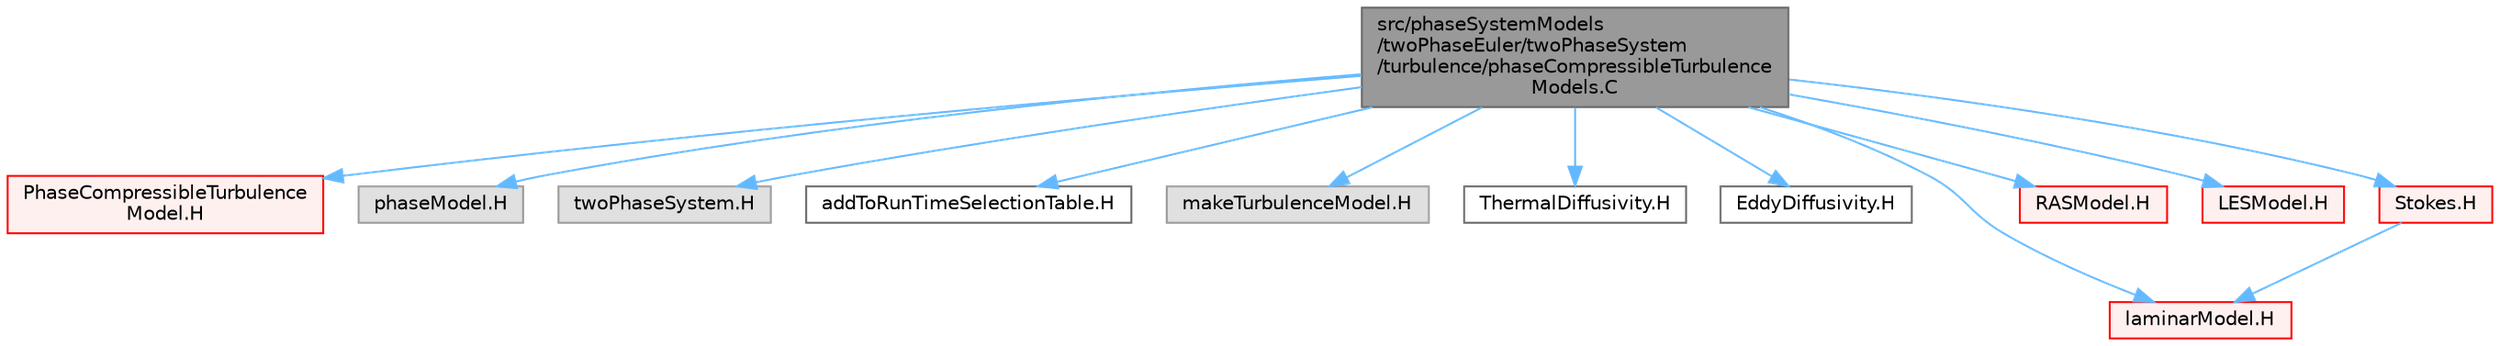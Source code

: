 digraph "src/phaseSystemModels/twoPhaseEuler/twoPhaseSystem/turbulence/phaseCompressibleTurbulenceModels.C"
{
 // LATEX_PDF_SIZE
  bgcolor="transparent";
  edge [fontname=Helvetica,fontsize=10,labelfontname=Helvetica,labelfontsize=10];
  node [fontname=Helvetica,fontsize=10,shape=box,height=0.2,width=0.4];
  Node1 [id="Node000001",label="src/phaseSystemModels\l/twoPhaseEuler/twoPhaseSystem\l/turbulence/phaseCompressibleTurbulence\lModels.C",height=0.2,width=0.4,color="gray40", fillcolor="grey60", style="filled", fontcolor="black",tooltip=" "];
  Node1 -> Node2 [id="edge1_Node000001_Node000002",color="steelblue1",style="solid",tooltip=" "];
  Node2 [id="Node000002",label="PhaseCompressibleTurbulence\lModel.H",height=0.2,width=0.4,color="red", fillcolor="#FFF0F0", style="filled",URL="$PhaseCompressibleTurbulenceModel_8H.html",tooltip=" "];
  Node1 -> Node390 [id="edge2_Node000001_Node000390",color="steelblue1",style="solid",tooltip=" "];
  Node390 [id="Node000390",label="phaseModel.H",height=0.2,width=0.4,color="grey60", fillcolor="#E0E0E0", style="filled",tooltip=" "];
  Node1 -> Node391 [id="edge3_Node000001_Node000391",color="steelblue1",style="solid",tooltip=" "];
  Node391 [id="Node000391",label="twoPhaseSystem.H",height=0.2,width=0.4,color="grey60", fillcolor="#E0E0E0", style="filled",tooltip=" "];
  Node1 -> Node392 [id="edge4_Node000001_Node000392",color="steelblue1",style="solid",tooltip=" "];
  Node392 [id="Node000392",label="addToRunTimeSelectionTable.H",height=0.2,width=0.4,color="grey40", fillcolor="white", style="filled",URL="$addToRunTimeSelectionTable_8H.html",tooltip="Macros for easy insertion into run-time selection tables."];
  Node1 -> Node393 [id="edge5_Node000001_Node000393",color="steelblue1",style="solid",tooltip=" "];
  Node393 [id="Node000393",label="makeTurbulenceModel.H",height=0.2,width=0.4,color="grey60", fillcolor="#E0E0E0", style="filled",tooltip=" "];
  Node1 -> Node394 [id="edge6_Node000001_Node000394",color="steelblue1",style="solid",tooltip=" "];
  Node394 [id="Node000394",label="ThermalDiffusivity.H",height=0.2,width=0.4,color="grey40", fillcolor="white", style="filled",URL="$ThermalDiffusivity_8H.html",tooltip=" "];
  Node1 -> Node395 [id="edge7_Node000001_Node000395",color="steelblue1",style="solid",tooltip=" "];
  Node395 [id="Node000395",label="EddyDiffusivity.H",height=0.2,width=0.4,color="grey40", fillcolor="white", style="filled",URL="$EddyDiffusivity_8H.html",tooltip=" "];
  Node1 -> Node396 [id="edge8_Node000001_Node000396",color="steelblue1",style="solid",tooltip=" "];
  Node396 [id="Node000396",label="laminarModel.H",height=0.2,width=0.4,color="red", fillcolor="#FFF0F0", style="filled",URL="$laminarModel_8H.html",tooltip=" "];
  Node1 -> Node397 [id="edge9_Node000001_Node000397",color="steelblue1",style="solid",tooltip=" "];
  Node397 [id="Node000397",label="RASModel.H",height=0.2,width=0.4,color="red", fillcolor="#FFF0F0", style="filled",URL="$RASModel_8H.html",tooltip=" "];
  Node1 -> Node398 [id="edge10_Node000001_Node000398",color="steelblue1",style="solid",tooltip=" "];
  Node398 [id="Node000398",label="LESModel.H",height=0.2,width=0.4,color="red", fillcolor="#FFF0F0", style="filled",URL="$LESModel_8H.html",tooltip=" "];
  Node1 -> Node400 [id="edge11_Node000001_Node000400",color="steelblue1",style="solid",tooltip=" "];
  Node400 [id="Node000400",label="Stokes.H",height=0.2,width=0.4,color="red", fillcolor="#FFF0F0", style="filled",URL="$Stokes_8H.html",tooltip=" "];
  Node400 -> Node396 [id="edge12_Node000400_Node000396",color="steelblue1",style="solid",tooltip=" "];
}
